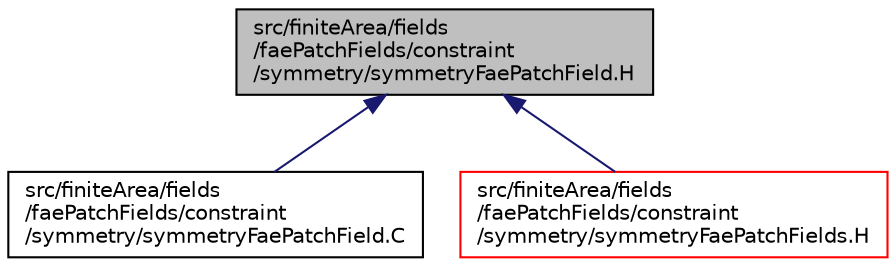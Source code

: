 digraph "src/finiteArea/fields/faePatchFields/constraint/symmetry/symmetryFaePatchField.H"
{
  bgcolor="transparent";
  edge [fontname="Helvetica",fontsize="10",labelfontname="Helvetica",labelfontsize="10"];
  node [fontname="Helvetica",fontsize="10",shape=record];
  Node1 [label="src/finiteArea/fields\l/faePatchFields/constraint\l/symmetry/symmetryFaePatchField.H",height=0.2,width=0.4,color="black", fillcolor="grey75", style="filled" fontcolor="black"];
  Node1 -> Node2 [dir="back",color="midnightblue",fontsize="10",style="solid",fontname="Helvetica"];
  Node2 [label="src/finiteArea/fields\l/faePatchFields/constraint\l/symmetry/symmetryFaePatchField.C",height=0.2,width=0.4,color="black",URL="$symmetryFaePatchField_8C.html"];
  Node1 -> Node3 [dir="back",color="midnightblue",fontsize="10",style="solid",fontname="Helvetica"];
  Node3 [label="src/finiteArea/fields\l/faePatchFields/constraint\l/symmetry/symmetryFaePatchFields.H",height=0.2,width=0.4,color="red",URL="$symmetryFaePatchFields_8H.html"];
}
